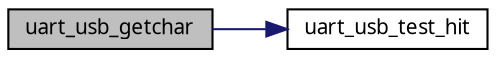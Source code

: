 digraph G
{
  edge [fontname="FreeSans.ttf",fontsize=10,labelfontname="FreeSans.ttf",labelfontsize=10];
  node [fontname="FreeSans.ttf",fontsize=10,shape=record];
  rankdir=LR;
  Node1 [label="uart_usb_getchar",height=0.2,width=0.4,color="black", fillcolor="grey75", style="filled" fontcolor="black"];
  Node1 -> Node2 [color="midnightblue",fontsize=10,style="solid",fontname="FreeSans.ttf"];
  Node2 [label="uart_usb_test_hit",height=0.2,width=0.4,color="black", fillcolor="white", style="filled",URL="$a00038.html#15179da0bc23dc575a00dcb43551a075"];
}
